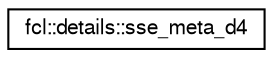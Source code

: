 digraph "Graphical Class Hierarchy"
{
  edge [fontname="FreeSans",fontsize="10",labelfontname="FreeSans",labelfontsize="10"];
  node [fontname="FreeSans",fontsize="10",shape=record];
  rankdir="LR";
  Node1 [label="fcl::details::sse_meta_d4",height=0.2,width=0.4,color="black", fillcolor="white", style="filled",URL="$a00203.html"];
}
